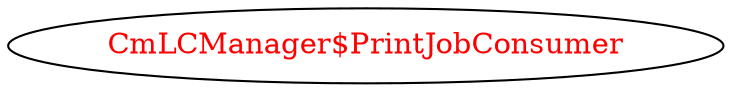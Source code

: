 digraph dependencyGraph {
 concentrate=true;
 ranksep="2.0";
 rankdir="LR"; 
 splines="ortho";
"CmLCManager$PrintJobConsumer" [fontcolor="red"];
}